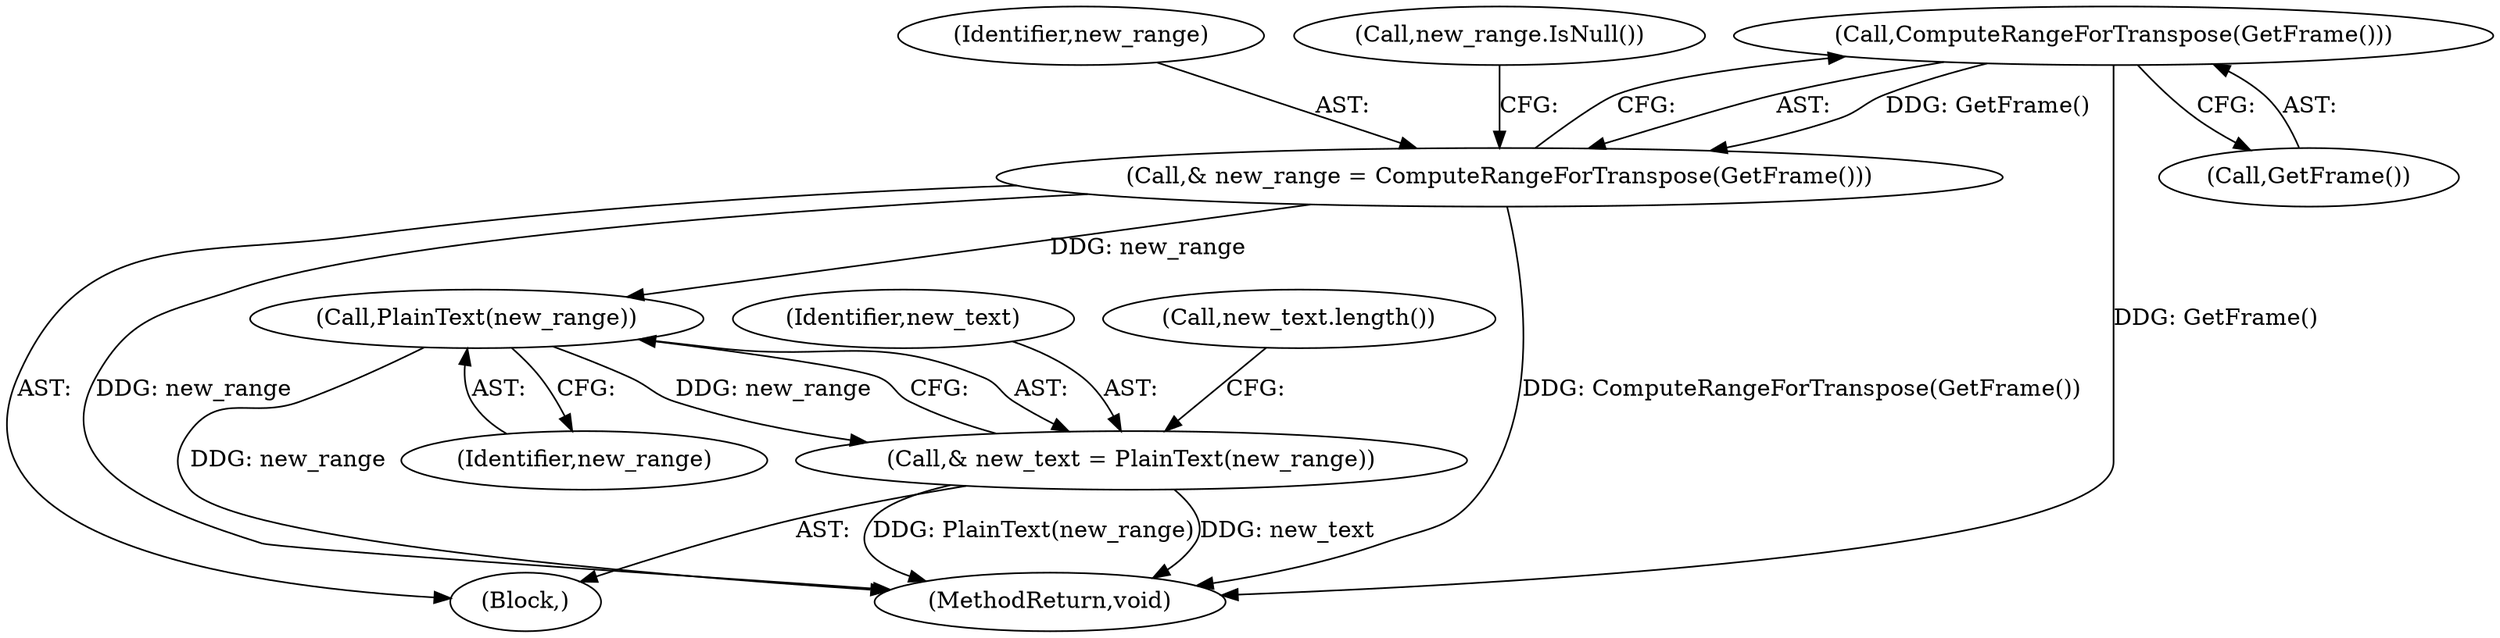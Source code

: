 digraph "1_Chrome_8ea5693d5cf304e56174bb6b65412f04209904db@del" {
"1000155" [label="(Call,ComputeRangeForTranspose(GetFrame()))"];
"1000153" [label="(Call,& new_range = ComputeRangeForTranspose(GetFrame()))"];
"1000163" [label="(Call,PlainText(new_range))"];
"1000161" [label="(Call,& new_text = PlainText(new_range))"];
"1000162" [label="(Identifier,new_text)"];
"1000156" [label="(Call,GetFrame())"];
"1000154" [label="(Identifier,new_range)"];
"1000161" [label="(Call,& new_text = PlainText(new_range))"];
"1000103" [label="(Block,)"];
"1000158" [label="(Call,new_range.IsNull())"];
"1000155" [label="(Call,ComputeRangeForTranspose(GetFrame()))"];
"1000163" [label="(Call,PlainText(new_range))"];
"1000164" [label="(Identifier,new_range)"];
"1000194" [label="(MethodReturn,void)"];
"1000167" [label="(Call,new_text.length())"];
"1000153" [label="(Call,& new_range = ComputeRangeForTranspose(GetFrame()))"];
"1000155" -> "1000153"  [label="AST: "];
"1000155" -> "1000156"  [label="CFG: "];
"1000156" -> "1000155"  [label="AST: "];
"1000153" -> "1000155"  [label="CFG: "];
"1000155" -> "1000194"  [label="DDG: GetFrame()"];
"1000155" -> "1000153"  [label="DDG: GetFrame()"];
"1000153" -> "1000103"  [label="AST: "];
"1000154" -> "1000153"  [label="AST: "];
"1000158" -> "1000153"  [label="CFG: "];
"1000153" -> "1000194"  [label="DDG: new_range"];
"1000153" -> "1000194"  [label="DDG: ComputeRangeForTranspose(GetFrame())"];
"1000153" -> "1000163"  [label="DDG: new_range"];
"1000163" -> "1000161"  [label="AST: "];
"1000163" -> "1000164"  [label="CFG: "];
"1000164" -> "1000163"  [label="AST: "];
"1000161" -> "1000163"  [label="CFG: "];
"1000163" -> "1000194"  [label="DDG: new_range"];
"1000163" -> "1000161"  [label="DDG: new_range"];
"1000161" -> "1000103"  [label="AST: "];
"1000162" -> "1000161"  [label="AST: "];
"1000167" -> "1000161"  [label="CFG: "];
"1000161" -> "1000194"  [label="DDG: PlainText(new_range)"];
"1000161" -> "1000194"  [label="DDG: new_text"];
}
